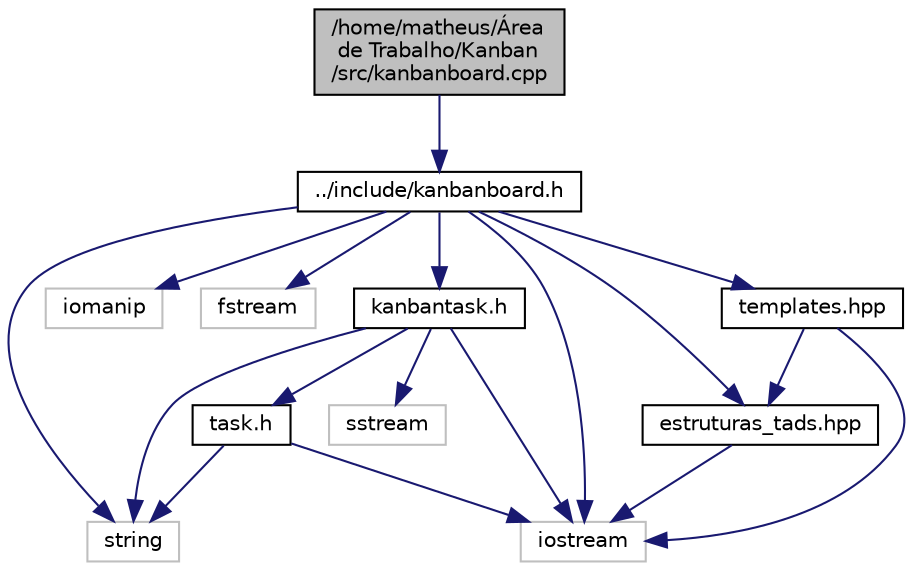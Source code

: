 digraph "/home/matheus/Área de Trabalho/Kanban/src/kanbanboard.cpp"
{
 // LATEX_PDF_SIZE
  edge [fontname="Helvetica",fontsize="10",labelfontname="Helvetica",labelfontsize="10"];
  node [fontname="Helvetica",fontsize="10",shape=record];
  Node1 [label="/home/matheus/Área\l de Trabalho/Kanban\l/src/kanbanboard.cpp",height=0.2,width=0.4,color="black", fillcolor="grey75", style="filled", fontcolor="black",tooltip="Este arquivo contém a implementação da classe KanbanBoard."];
  Node1 -> Node2 [color="midnightblue",fontsize="10",style="solid",fontname="Helvetica"];
  Node2 [label="../include/kanbanboard.h",height=0.2,width=0.4,color="black", fillcolor="white", style="filled",URL="$kanbanboard_8h.html",tooltip="Este arquivo contém a declaração da classe KanbanBoard, que representa o Quadro Kanban."];
  Node2 -> Node3 [color="midnightblue",fontsize="10",style="solid",fontname="Helvetica"];
  Node3 [label="iostream",height=0.2,width=0.4,color="grey75", fillcolor="white", style="filled",tooltip=" "];
  Node2 -> Node4 [color="midnightblue",fontsize="10",style="solid",fontname="Helvetica"];
  Node4 [label="iomanip",height=0.2,width=0.4,color="grey75", fillcolor="white", style="filled",tooltip=" "];
  Node2 -> Node5 [color="midnightblue",fontsize="10",style="solid",fontname="Helvetica"];
  Node5 [label="fstream",height=0.2,width=0.4,color="grey75", fillcolor="white", style="filled",tooltip=" "];
  Node2 -> Node6 [color="midnightblue",fontsize="10",style="solid",fontname="Helvetica"];
  Node6 [label="string",height=0.2,width=0.4,color="grey75", fillcolor="white", style="filled",tooltip=" "];
  Node2 -> Node7 [color="midnightblue",fontsize="10",style="solid",fontname="Helvetica"];
  Node7 [label="kanbantask.h",height=0.2,width=0.4,color="black", fillcolor="white", style="filled",URL="$kanbantask_8h.html",tooltip="Este arquivo contém a declaração da classe KanbanTask, que representa uma tarefa específica do Kanban..."];
  Node7 -> Node3 [color="midnightblue",fontsize="10",style="solid",fontname="Helvetica"];
  Node7 -> Node6 [color="midnightblue",fontsize="10",style="solid",fontname="Helvetica"];
  Node7 -> Node8 [color="midnightblue",fontsize="10",style="solid",fontname="Helvetica"];
  Node8 [label="sstream",height=0.2,width=0.4,color="grey75", fillcolor="white", style="filled",tooltip=" "];
  Node7 -> Node9 [color="midnightblue",fontsize="10",style="solid",fontname="Helvetica"];
  Node9 [label="task.h",height=0.2,width=0.4,color="black", fillcolor="white", style="filled",URL="$task_8h.html",tooltip="Este arquivo contém a declaração da classe abstrata Task, que representa uma tarefa genérica."];
  Node9 -> Node3 [color="midnightblue",fontsize="10",style="solid",fontname="Helvetica"];
  Node9 -> Node6 [color="midnightblue",fontsize="10",style="solid",fontname="Helvetica"];
  Node2 -> Node10 [color="midnightblue",fontsize="10",style="solid",fontname="Helvetica"];
  Node10 [label="estruturas_tads.hpp",height=0.2,width=0.4,color="black", fillcolor="white", style="filled",URL="$estruturas__tads_8hpp.html",tooltip="Implementação de templates dos Tipos Abstratos de Dados: Lista Duplamente Encadeada,..."];
  Node10 -> Node3 [color="midnightblue",fontsize="10",style="solid",fontname="Helvetica"];
  Node2 -> Node11 [color="midnightblue",fontsize="10",style="solid",fontname="Helvetica"];
  Node11 [label="templates.hpp",height=0.2,width=0.4,color="black", fillcolor="white", style="filled",URL="$templates_8hpp.html",tooltip="Código-fonte auxiliar com templates genéricos de algoritmos de ordenação e busca."];
  Node11 -> Node3 [color="midnightblue",fontsize="10",style="solid",fontname="Helvetica"];
  Node11 -> Node10 [color="midnightblue",fontsize="10",style="solid",fontname="Helvetica"];
}
